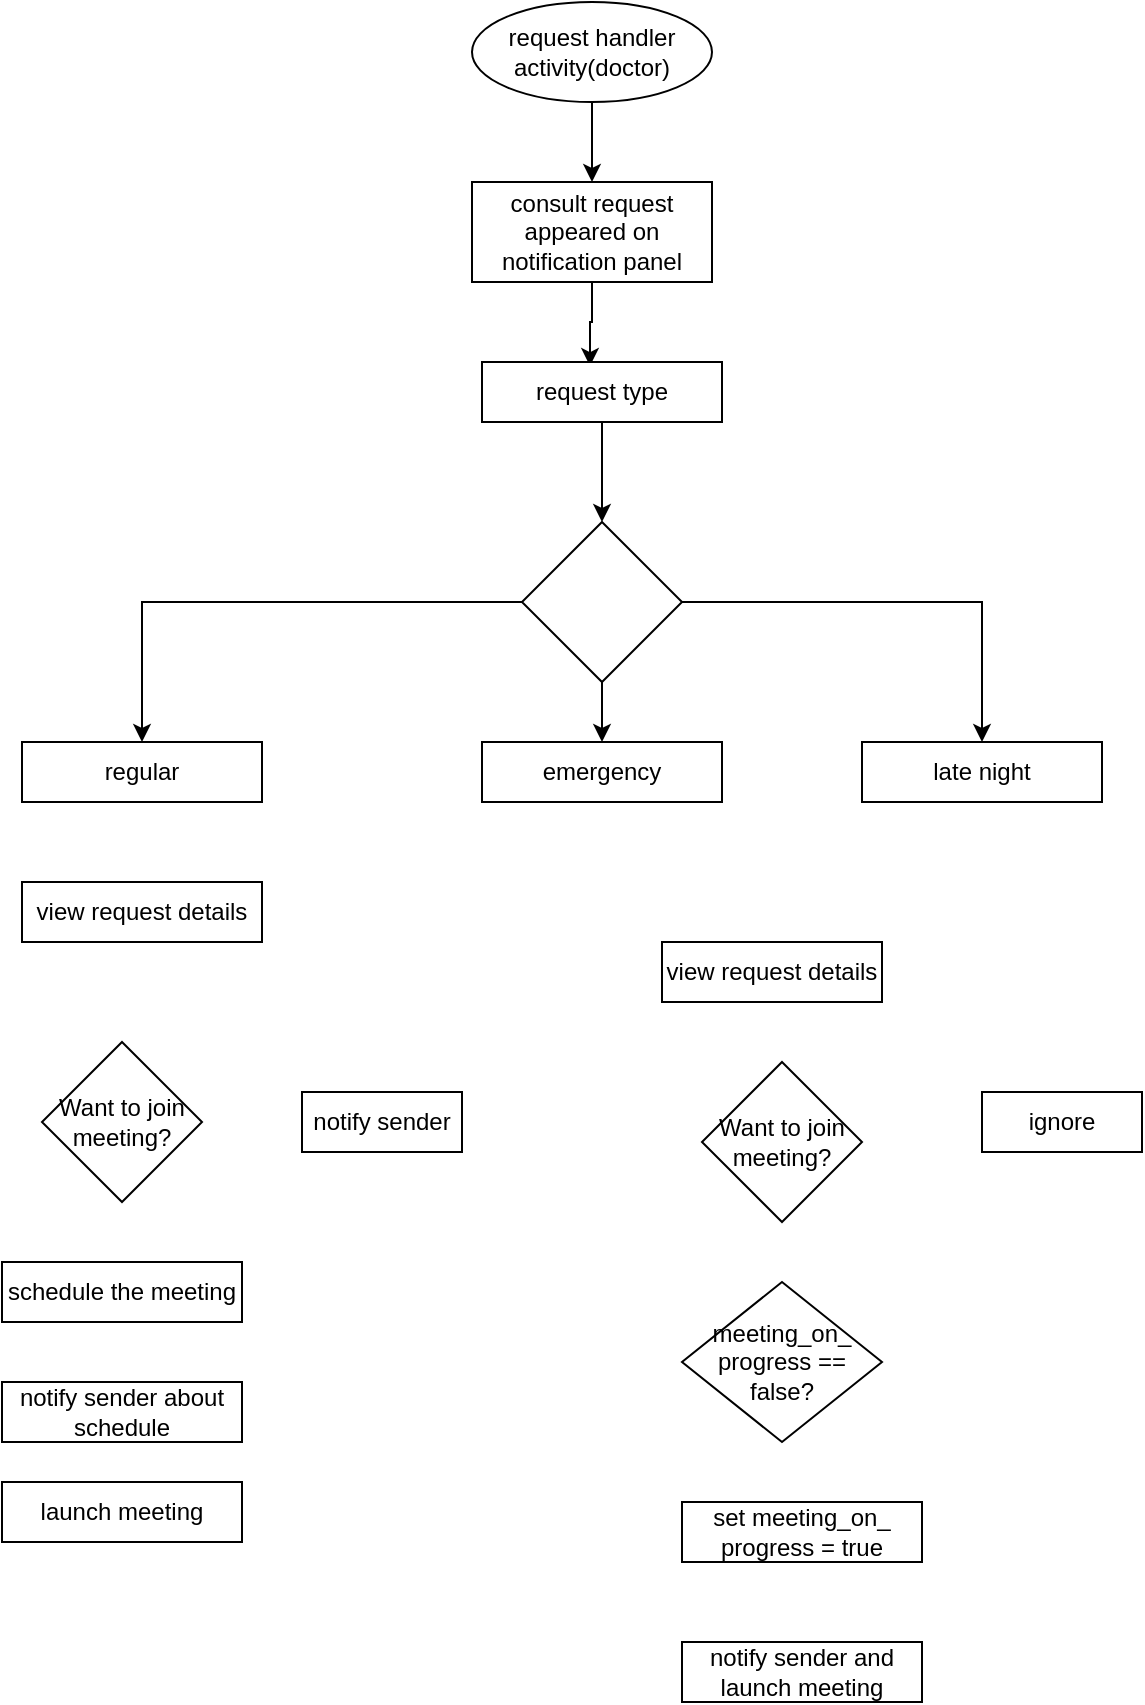 <mxfile version="20.8.5" type="github">
  <diagram id="wbkt6HfqlIf_TVYaDv4-" name="Page-1">
    <mxGraphModel dx="880" dy="456" grid="1" gridSize="10" guides="1" tooltips="1" connect="1" arrows="1" fold="1" page="1" pageScale="1" pageWidth="850" pageHeight="1100" math="0" shadow="0">
      <root>
        <mxCell id="0" />
        <mxCell id="1" parent="0" />
        <mxCell id="oPC-U731oiN2YdVs4txt-42" style="edgeStyle=orthogonalEdgeStyle;rounded=0;orthogonalLoop=1;jettySize=auto;html=1;" edge="1" parent="1" source="oPC-U731oiN2YdVs4txt-1" target="oPC-U731oiN2YdVs4txt-2">
          <mxGeometry relative="1" as="geometry" />
        </mxCell>
        <mxCell id="oPC-U731oiN2YdVs4txt-1" value="request handler activity(doctor)" style="ellipse;whiteSpace=wrap;html=1;" vertex="1" parent="1">
          <mxGeometry x="425" y="110" width="120" height="50" as="geometry" />
        </mxCell>
        <mxCell id="oPC-U731oiN2YdVs4txt-48" style="edgeStyle=orthogonalEdgeStyle;rounded=0;orthogonalLoop=1;jettySize=auto;html=1;entryX=0.45;entryY=0.067;entryDx=0;entryDy=0;entryPerimeter=0;" edge="1" parent="1" source="oPC-U731oiN2YdVs4txt-2" target="oPC-U731oiN2YdVs4txt-3">
          <mxGeometry relative="1" as="geometry" />
        </mxCell>
        <mxCell id="oPC-U731oiN2YdVs4txt-2" value="consult request appeared on notification panel" style="rounded=0;whiteSpace=wrap;html=1;" vertex="1" parent="1">
          <mxGeometry x="425" y="200" width="120" height="50" as="geometry" />
        </mxCell>
        <mxCell id="oPC-U731oiN2YdVs4txt-22" value="" style="edgeStyle=orthogonalEdgeStyle;rounded=0;orthogonalLoop=1;jettySize=auto;html=1;" edge="1" parent="1" source="oPC-U731oiN2YdVs4txt-3" target="oPC-U731oiN2YdVs4txt-15">
          <mxGeometry relative="1" as="geometry" />
        </mxCell>
        <mxCell id="oPC-U731oiN2YdVs4txt-3" value="request type" style="rounded=0;whiteSpace=wrap;html=1;" vertex="1" parent="1">
          <mxGeometry x="430" y="290" width="120" height="30" as="geometry" />
        </mxCell>
        <mxCell id="oPC-U731oiN2YdVs4txt-19" style="edgeStyle=orthogonalEdgeStyle;rounded=0;orthogonalLoop=1;jettySize=auto;html=1;entryX=0.5;entryY=0;entryDx=0;entryDy=0;" edge="1" parent="1" source="oPC-U731oiN2YdVs4txt-15" target="oPC-U731oiN2YdVs4txt-18">
          <mxGeometry relative="1" as="geometry" />
        </mxCell>
        <mxCell id="oPC-U731oiN2YdVs4txt-21" style="edgeStyle=orthogonalEdgeStyle;rounded=0;orthogonalLoop=1;jettySize=auto;html=1;" edge="1" parent="1" source="oPC-U731oiN2YdVs4txt-15" target="oPC-U731oiN2YdVs4txt-16">
          <mxGeometry relative="1" as="geometry" />
        </mxCell>
        <mxCell id="oPC-U731oiN2YdVs4txt-28" style="edgeStyle=orthogonalEdgeStyle;rounded=0;orthogonalLoop=1;jettySize=auto;html=1;entryX=0.5;entryY=0;entryDx=0;entryDy=0;" edge="1" parent="1" source="oPC-U731oiN2YdVs4txt-15" target="oPC-U731oiN2YdVs4txt-17">
          <mxGeometry relative="1" as="geometry" />
        </mxCell>
        <mxCell id="oPC-U731oiN2YdVs4txt-15" value="" style="rhombus;whiteSpace=wrap;html=1;" vertex="1" parent="1">
          <mxGeometry x="450" y="370" width="80" height="80" as="geometry" />
        </mxCell>
        <mxCell id="oPC-U731oiN2YdVs4txt-16" value="late night" style="rounded=0;whiteSpace=wrap;html=1;" vertex="1" parent="1">
          <mxGeometry x="620" y="480" width="120" height="30" as="geometry" />
        </mxCell>
        <mxCell id="oPC-U731oiN2YdVs4txt-17" value="emergency" style="rounded=0;whiteSpace=wrap;html=1;" vertex="1" parent="1">
          <mxGeometry x="430" y="480" width="120" height="30" as="geometry" />
        </mxCell>
        <mxCell id="oPC-U731oiN2YdVs4txt-18" value="regular" style="rounded=0;whiteSpace=wrap;html=1;" vertex="1" parent="1">
          <mxGeometry x="200" y="480" width="120" height="30" as="geometry" />
        </mxCell>
        <mxCell id="oPC-U731oiN2YdVs4txt-23" value="view request details" style="rounded=0;whiteSpace=wrap;html=1;" vertex="1" parent="1">
          <mxGeometry x="200" y="550" width="120" height="30" as="geometry" />
        </mxCell>
        <mxCell id="oPC-U731oiN2YdVs4txt-24" value="Want to join meeting?" style="rhombus;whiteSpace=wrap;html=1;" vertex="1" parent="1">
          <mxGeometry x="210" y="630" width="80" height="80" as="geometry" />
        </mxCell>
        <mxCell id="oPC-U731oiN2YdVs4txt-26" value="notify sender about schedule" style="rounded=0;whiteSpace=wrap;html=1;" vertex="1" parent="1">
          <mxGeometry x="190" y="800" width="120" height="30" as="geometry" />
        </mxCell>
        <mxCell id="oPC-U731oiN2YdVs4txt-27" value="schedule the meeting" style="rounded=0;whiteSpace=wrap;html=1;" vertex="1" parent="1">
          <mxGeometry x="190" y="740" width="120" height="30" as="geometry" />
        </mxCell>
        <mxCell id="oPC-U731oiN2YdVs4txt-29" value="launch meeting" style="rounded=0;whiteSpace=wrap;html=1;" vertex="1" parent="1">
          <mxGeometry x="190" y="850" width="120" height="30" as="geometry" />
        </mxCell>
        <mxCell id="oPC-U731oiN2YdVs4txt-30" value="notify sender" style="rounded=0;whiteSpace=wrap;html=1;" vertex="1" parent="1">
          <mxGeometry x="340" y="655" width="80" height="30" as="geometry" />
        </mxCell>
        <mxCell id="oPC-U731oiN2YdVs4txt-31" value="view request details" style="rounded=0;whiteSpace=wrap;html=1;" vertex="1" parent="1">
          <mxGeometry x="520" y="580" width="110" height="30" as="geometry" />
        </mxCell>
        <mxCell id="oPC-U731oiN2YdVs4txt-32" value="Want to join meeting?" style="rhombus;whiteSpace=wrap;html=1;" vertex="1" parent="1">
          <mxGeometry x="540" y="640" width="80" height="80" as="geometry" />
        </mxCell>
        <mxCell id="oPC-U731oiN2YdVs4txt-33" value="ignore" style="rounded=0;whiteSpace=wrap;html=1;" vertex="1" parent="1">
          <mxGeometry x="680" y="655" width="80" height="30" as="geometry" />
        </mxCell>
        <mxCell id="oPC-U731oiN2YdVs4txt-35" value="notify sender and launch meeting" style="rounded=0;whiteSpace=wrap;html=1;" vertex="1" parent="1">
          <mxGeometry x="530" y="930" width="120" height="30" as="geometry" />
        </mxCell>
        <mxCell id="oPC-U731oiN2YdVs4txt-36" value="set meeting_on_&lt;br&gt;progress = true" style="rounded=0;whiteSpace=wrap;html=1;" vertex="1" parent="1">
          <mxGeometry x="530" y="860" width="120" height="30" as="geometry" />
        </mxCell>
        <mxCell id="oPC-U731oiN2YdVs4txt-37" value="meeting_on_&lt;br&gt;progress == false?" style="rhombus;whiteSpace=wrap;html=1;" vertex="1" parent="1">
          <mxGeometry x="530" y="750" width="100" height="80" as="geometry" />
        </mxCell>
      </root>
    </mxGraphModel>
  </diagram>
</mxfile>
